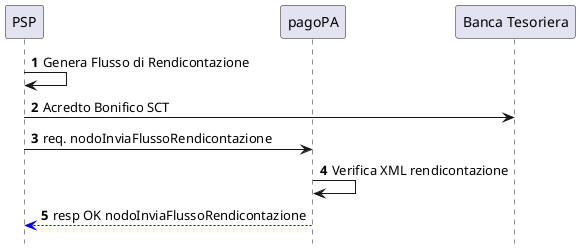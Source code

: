 @startuml
hide footbox
autonumber

participant PSP as "PSP"
participant NodoSPC as "pagoPA"
participant Banca_Tesoriera as "Banca Tesoriera"

PSP -> PSP: Genera Flusso di Rendicontazione
PSP -> Banca_Tesoriera: Acredto Bonifico SCT
PSP -> NodoSPC: req. nodoInviaFlussoRendicontazione
NodoSPC -> NodoSPC: Verifica XML rendicontazione

NodoSPC -[#blue]-> PSP: resp OK nodoInviaFlussoRendicontazione
@enduml